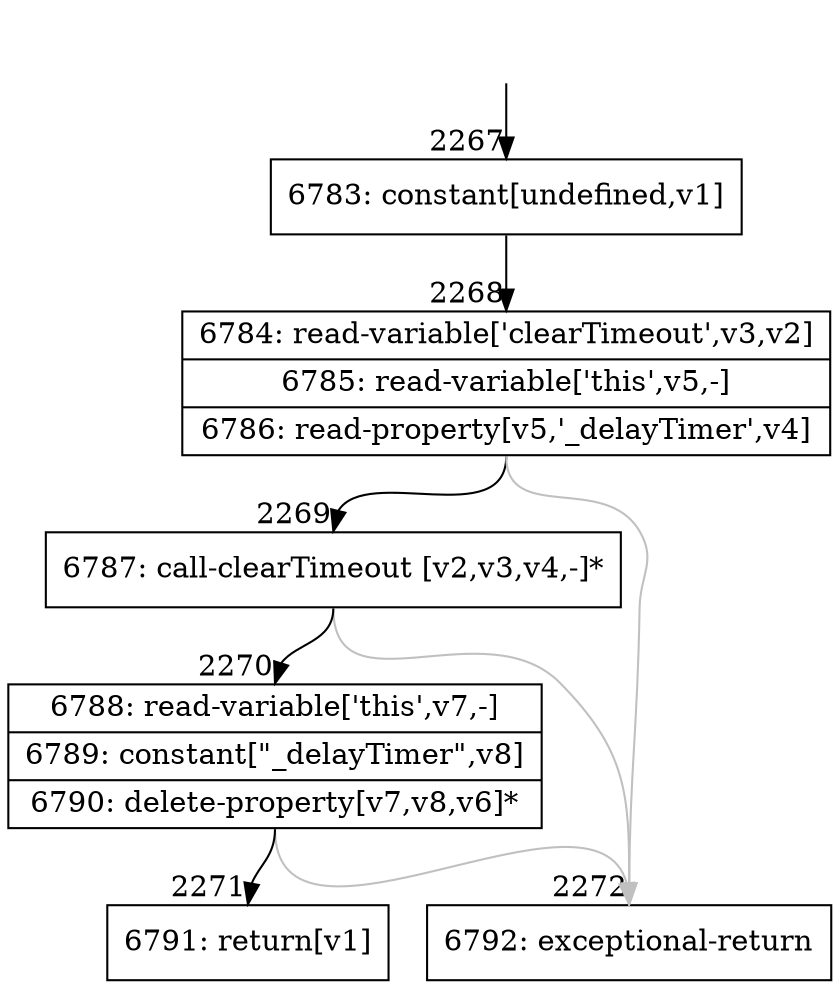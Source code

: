 digraph {
rankdir="TD"
BB_entry130[shape=none,label=""];
BB_entry130 -> BB2267 [tailport=s, headport=n, headlabel="    2267"]
BB2267 [shape=record label="{6783: constant[undefined,v1]}" ] 
BB2267 -> BB2268 [tailport=s, headport=n, headlabel="      2268"]
BB2268 [shape=record label="{6784: read-variable['clearTimeout',v3,v2]|6785: read-variable['this',v5,-]|6786: read-property[v5,'_delayTimer',v4]}" ] 
BB2268 -> BB2269 [tailport=s, headport=n, headlabel="      2269"]
BB2268 -> BB2272 [tailport=s, headport=n, color=gray, headlabel="      2272"]
BB2269 [shape=record label="{6787: call-clearTimeout [v2,v3,v4,-]*}" ] 
BB2269 -> BB2270 [tailport=s, headport=n, headlabel="      2270"]
BB2269 -> BB2272 [tailport=s, headport=n, color=gray]
BB2270 [shape=record label="{6788: read-variable['this',v7,-]|6789: constant[\"_delayTimer\",v8]|6790: delete-property[v7,v8,v6]*}" ] 
BB2270 -> BB2271 [tailport=s, headport=n, headlabel="      2271"]
BB2270 -> BB2272 [tailport=s, headport=n, color=gray]
BB2271 [shape=record label="{6791: return[v1]}" ] 
BB2272 [shape=record label="{6792: exceptional-return}" ] 
//#$~ 2360
}
